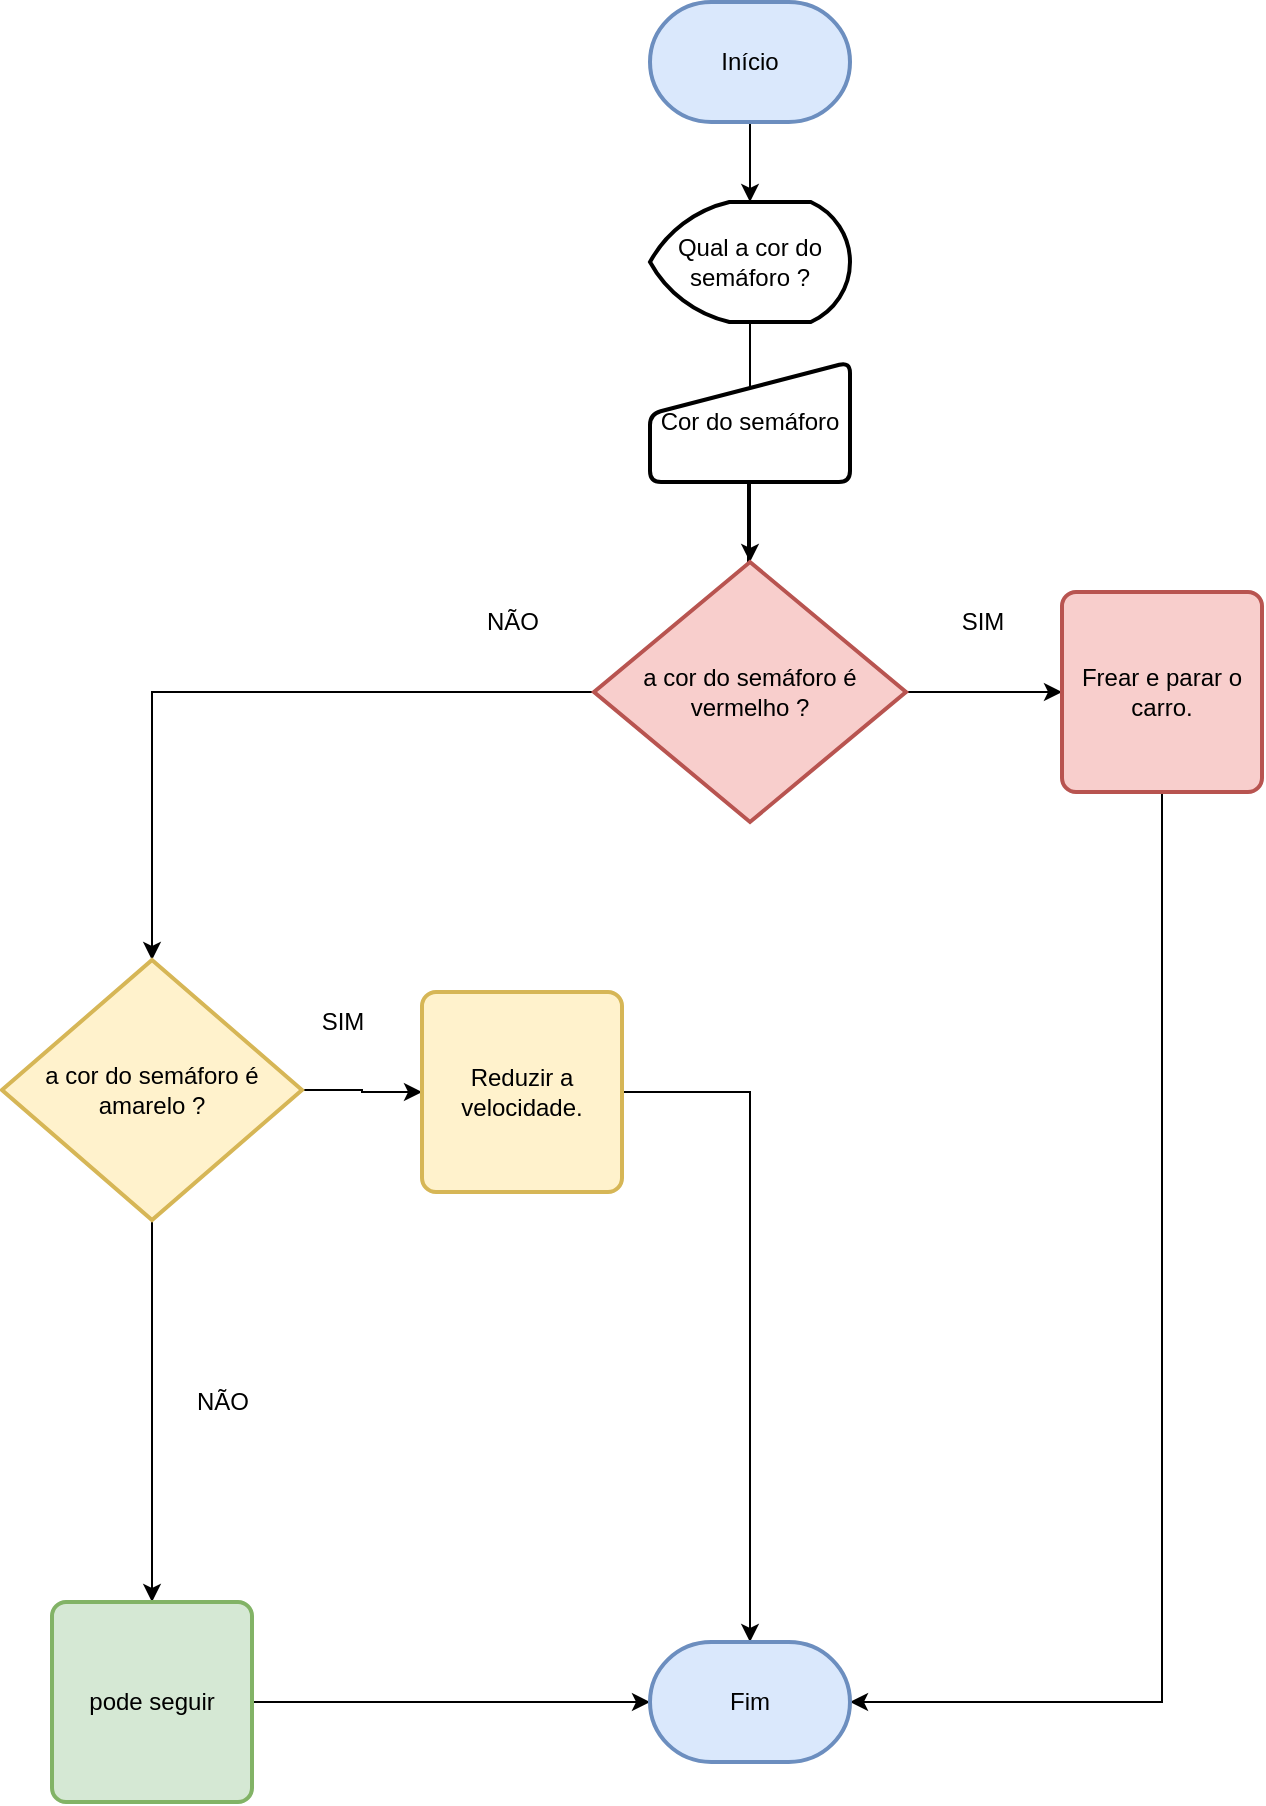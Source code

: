 <mxfile version="21.1.1" type="device">
  <diagram name="Página-1" id="Ne-a-9kH0nE5XFkvNd-5">
    <mxGraphModel dx="1235" dy="684" grid="1" gridSize="10" guides="1" tooltips="1" connect="1" arrows="1" fold="1" page="1" pageScale="1" pageWidth="827" pageHeight="1169" math="0" shadow="0">
      <root>
        <mxCell id="0" />
        <mxCell id="1" parent="0" />
        <mxCell id="U_tbg-z2aMRyqDDXU0u2-10" style="edgeStyle=orthogonalEdgeStyle;rounded=0;orthogonalLoop=1;jettySize=auto;html=1;" edge="1" parent="1" source="U_tbg-z2aMRyqDDXU0u2-1" target="U_tbg-z2aMRyqDDXU0u2-2">
          <mxGeometry relative="1" as="geometry" />
        </mxCell>
        <mxCell id="U_tbg-z2aMRyqDDXU0u2-1" value="Início" style="strokeWidth=2;html=1;shape=mxgraph.flowchart.terminator;whiteSpace=wrap;fillColor=#dae8fc;strokeColor=#6c8ebf;" vertex="1" parent="1">
          <mxGeometry x="364" y="40" width="100" height="60" as="geometry" />
        </mxCell>
        <mxCell id="U_tbg-z2aMRyqDDXU0u2-11" style="edgeStyle=orthogonalEdgeStyle;rounded=0;orthogonalLoop=1;jettySize=auto;html=1;entryX=0.49;entryY=0.229;entryDx=0;entryDy=0;entryPerimeter=0;" edge="1" parent="1" source="U_tbg-z2aMRyqDDXU0u2-2" target="U_tbg-z2aMRyqDDXU0u2-3">
          <mxGeometry relative="1" as="geometry">
            <Array as="points">
              <mxPoint x="414" y="394" />
            </Array>
          </mxGeometry>
        </mxCell>
        <mxCell id="U_tbg-z2aMRyqDDXU0u2-2" value="Qual a cor do semáforo ?" style="strokeWidth=2;html=1;shape=mxgraph.flowchart.display;whiteSpace=wrap;" vertex="1" parent="1">
          <mxGeometry x="364" y="140" width="100" height="60" as="geometry" />
        </mxCell>
        <mxCell id="U_tbg-z2aMRyqDDXU0u2-12" style="edgeStyle=orthogonalEdgeStyle;rounded=0;orthogonalLoop=1;jettySize=auto;html=1;entryX=0.5;entryY=0;entryDx=0;entryDy=0;entryPerimeter=0;" edge="1" parent="1" source="U_tbg-z2aMRyqDDXU0u2-3" target="U_tbg-z2aMRyqDDXU0u2-4">
          <mxGeometry relative="1" as="geometry" />
        </mxCell>
        <mxCell id="U_tbg-z2aMRyqDDXU0u2-3" value="Cor do semáforo" style="html=1;strokeWidth=2;shape=manualInput;whiteSpace=wrap;rounded=1;size=26;arcSize=11;" vertex="1" parent="1">
          <mxGeometry x="364" y="220" width="100" height="60" as="geometry" />
        </mxCell>
        <mxCell id="U_tbg-z2aMRyqDDXU0u2-13" style="edgeStyle=orthogonalEdgeStyle;rounded=0;orthogonalLoop=1;jettySize=auto;html=1;entryX=0;entryY=0.5;entryDx=0;entryDy=0;" edge="1" parent="1" source="U_tbg-z2aMRyqDDXU0u2-4" target="U_tbg-z2aMRyqDDXU0u2-5">
          <mxGeometry relative="1" as="geometry" />
        </mxCell>
        <mxCell id="U_tbg-z2aMRyqDDXU0u2-21" style="edgeStyle=orthogonalEdgeStyle;rounded=0;orthogonalLoop=1;jettySize=auto;html=1;" edge="1" parent="1" source="U_tbg-z2aMRyqDDXU0u2-4" target="U_tbg-z2aMRyqDDXU0u2-6">
          <mxGeometry relative="1" as="geometry" />
        </mxCell>
        <mxCell id="U_tbg-z2aMRyqDDXU0u2-4" value="a cor do semáforo é vermelho ?" style="strokeWidth=2;html=1;shape=mxgraph.flowchart.decision;whiteSpace=wrap;fillColor=#f8cecc;strokeColor=#b85450;" vertex="1" parent="1">
          <mxGeometry x="336" y="320" width="156" height="130" as="geometry" />
        </mxCell>
        <mxCell id="U_tbg-z2aMRyqDDXU0u2-16" style="edgeStyle=orthogonalEdgeStyle;rounded=0;orthogonalLoop=1;jettySize=auto;html=1;entryX=1;entryY=0.5;entryDx=0;entryDy=0;entryPerimeter=0;" edge="1" parent="1" source="U_tbg-z2aMRyqDDXU0u2-5" target="U_tbg-z2aMRyqDDXU0u2-9">
          <mxGeometry relative="1" as="geometry">
            <mxPoint x="620" y="900" as="targetPoint" />
            <Array as="points">
              <mxPoint x="620" y="890" />
            </Array>
          </mxGeometry>
        </mxCell>
        <mxCell id="U_tbg-z2aMRyqDDXU0u2-5" value="Frear e parar o carro." style="rounded=1;whiteSpace=wrap;html=1;absoluteArcSize=1;arcSize=14;strokeWidth=2;fillColor=#f8cecc;strokeColor=#b85450;" vertex="1" parent="1">
          <mxGeometry x="570" y="335" width="100" height="100" as="geometry" />
        </mxCell>
        <mxCell id="U_tbg-z2aMRyqDDXU0u2-22" style="edgeStyle=orthogonalEdgeStyle;rounded=0;orthogonalLoop=1;jettySize=auto;html=1;entryX=0;entryY=0.5;entryDx=0;entryDy=0;" edge="1" parent="1" source="U_tbg-z2aMRyqDDXU0u2-6" target="U_tbg-z2aMRyqDDXU0u2-7">
          <mxGeometry relative="1" as="geometry" />
        </mxCell>
        <mxCell id="U_tbg-z2aMRyqDDXU0u2-25" style="edgeStyle=orthogonalEdgeStyle;rounded=0;orthogonalLoop=1;jettySize=auto;html=1;" edge="1" parent="1" source="U_tbg-z2aMRyqDDXU0u2-6" target="U_tbg-z2aMRyqDDXU0u2-8">
          <mxGeometry relative="1" as="geometry" />
        </mxCell>
        <mxCell id="U_tbg-z2aMRyqDDXU0u2-6" value="a cor do semáforo é amarelo ?&lt;br&gt;" style="strokeWidth=2;html=1;shape=mxgraph.flowchart.decision;whiteSpace=wrap;fillColor=#fff2cc;strokeColor=#d6b656;" vertex="1" parent="1">
          <mxGeometry x="40" y="519" width="150" height="130" as="geometry" />
        </mxCell>
        <mxCell id="U_tbg-z2aMRyqDDXU0u2-24" style="edgeStyle=orthogonalEdgeStyle;rounded=0;orthogonalLoop=1;jettySize=auto;html=1;" edge="1" parent="1" source="U_tbg-z2aMRyqDDXU0u2-7" target="U_tbg-z2aMRyqDDXU0u2-9">
          <mxGeometry relative="1" as="geometry" />
        </mxCell>
        <mxCell id="U_tbg-z2aMRyqDDXU0u2-7" value="Reduzir a velocidade." style="rounded=1;whiteSpace=wrap;html=1;absoluteArcSize=1;arcSize=14;strokeWidth=2;fillColor=#fff2cc;strokeColor=#d6b656;" vertex="1" parent="1">
          <mxGeometry x="250" y="535" width="100" height="100" as="geometry" />
        </mxCell>
        <mxCell id="U_tbg-z2aMRyqDDXU0u2-26" style="edgeStyle=orthogonalEdgeStyle;rounded=0;orthogonalLoop=1;jettySize=auto;html=1;entryX=0;entryY=0.5;entryDx=0;entryDy=0;entryPerimeter=0;" edge="1" parent="1" source="U_tbg-z2aMRyqDDXU0u2-8" target="U_tbg-z2aMRyqDDXU0u2-9">
          <mxGeometry relative="1" as="geometry" />
        </mxCell>
        <mxCell id="U_tbg-z2aMRyqDDXU0u2-8" value="pode seguir" style="rounded=1;whiteSpace=wrap;html=1;absoluteArcSize=1;arcSize=14;strokeWidth=2;fillColor=#d5e8d4;strokeColor=#82b366;" vertex="1" parent="1">
          <mxGeometry x="65" y="840" width="100" height="100" as="geometry" />
        </mxCell>
        <mxCell id="U_tbg-z2aMRyqDDXU0u2-9" value="Fim" style="strokeWidth=2;html=1;shape=mxgraph.flowchart.terminator;whiteSpace=wrap;fillColor=#dae8fc;strokeColor=#6c8ebf;" vertex="1" parent="1">
          <mxGeometry x="364" y="860" width="100" height="60" as="geometry" />
        </mxCell>
        <mxCell id="U_tbg-z2aMRyqDDXU0u2-14" value="SIM" style="text;html=1;align=center;verticalAlign=middle;resizable=0;points=[];autosize=1;strokeColor=none;fillColor=none;" vertex="1" parent="1">
          <mxGeometry x="510" y="335" width="40" height="30" as="geometry" />
        </mxCell>
        <mxCell id="U_tbg-z2aMRyqDDXU0u2-17" value="NÃO" style="text;html=1;align=center;verticalAlign=middle;resizable=0;points=[];autosize=1;strokeColor=none;fillColor=none;" vertex="1" parent="1">
          <mxGeometry x="270" y="335" width="50" height="30" as="geometry" />
        </mxCell>
        <mxCell id="U_tbg-z2aMRyqDDXU0u2-23" value="SIM" style="text;html=1;align=center;verticalAlign=middle;resizable=0;points=[];autosize=1;strokeColor=none;fillColor=none;" vertex="1" parent="1">
          <mxGeometry x="190" y="535" width="40" height="30" as="geometry" />
        </mxCell>
        <mxCell id="U_tbg-z2aMRyqDDXU0u2-27" value="NÃO" style="text;html=1;align=center;verticalAlign=middle;resizable=0;points=[];autosize=1;strokeColor=none;fillColor=none;" vertex="1" parent="1">
          <mxGeometry x="125" y="725" width="50" height="30" as="geometry" />
        </mxCell>
      </root>
    </mxGraphModel>
  </diagram>
</mxfile>
